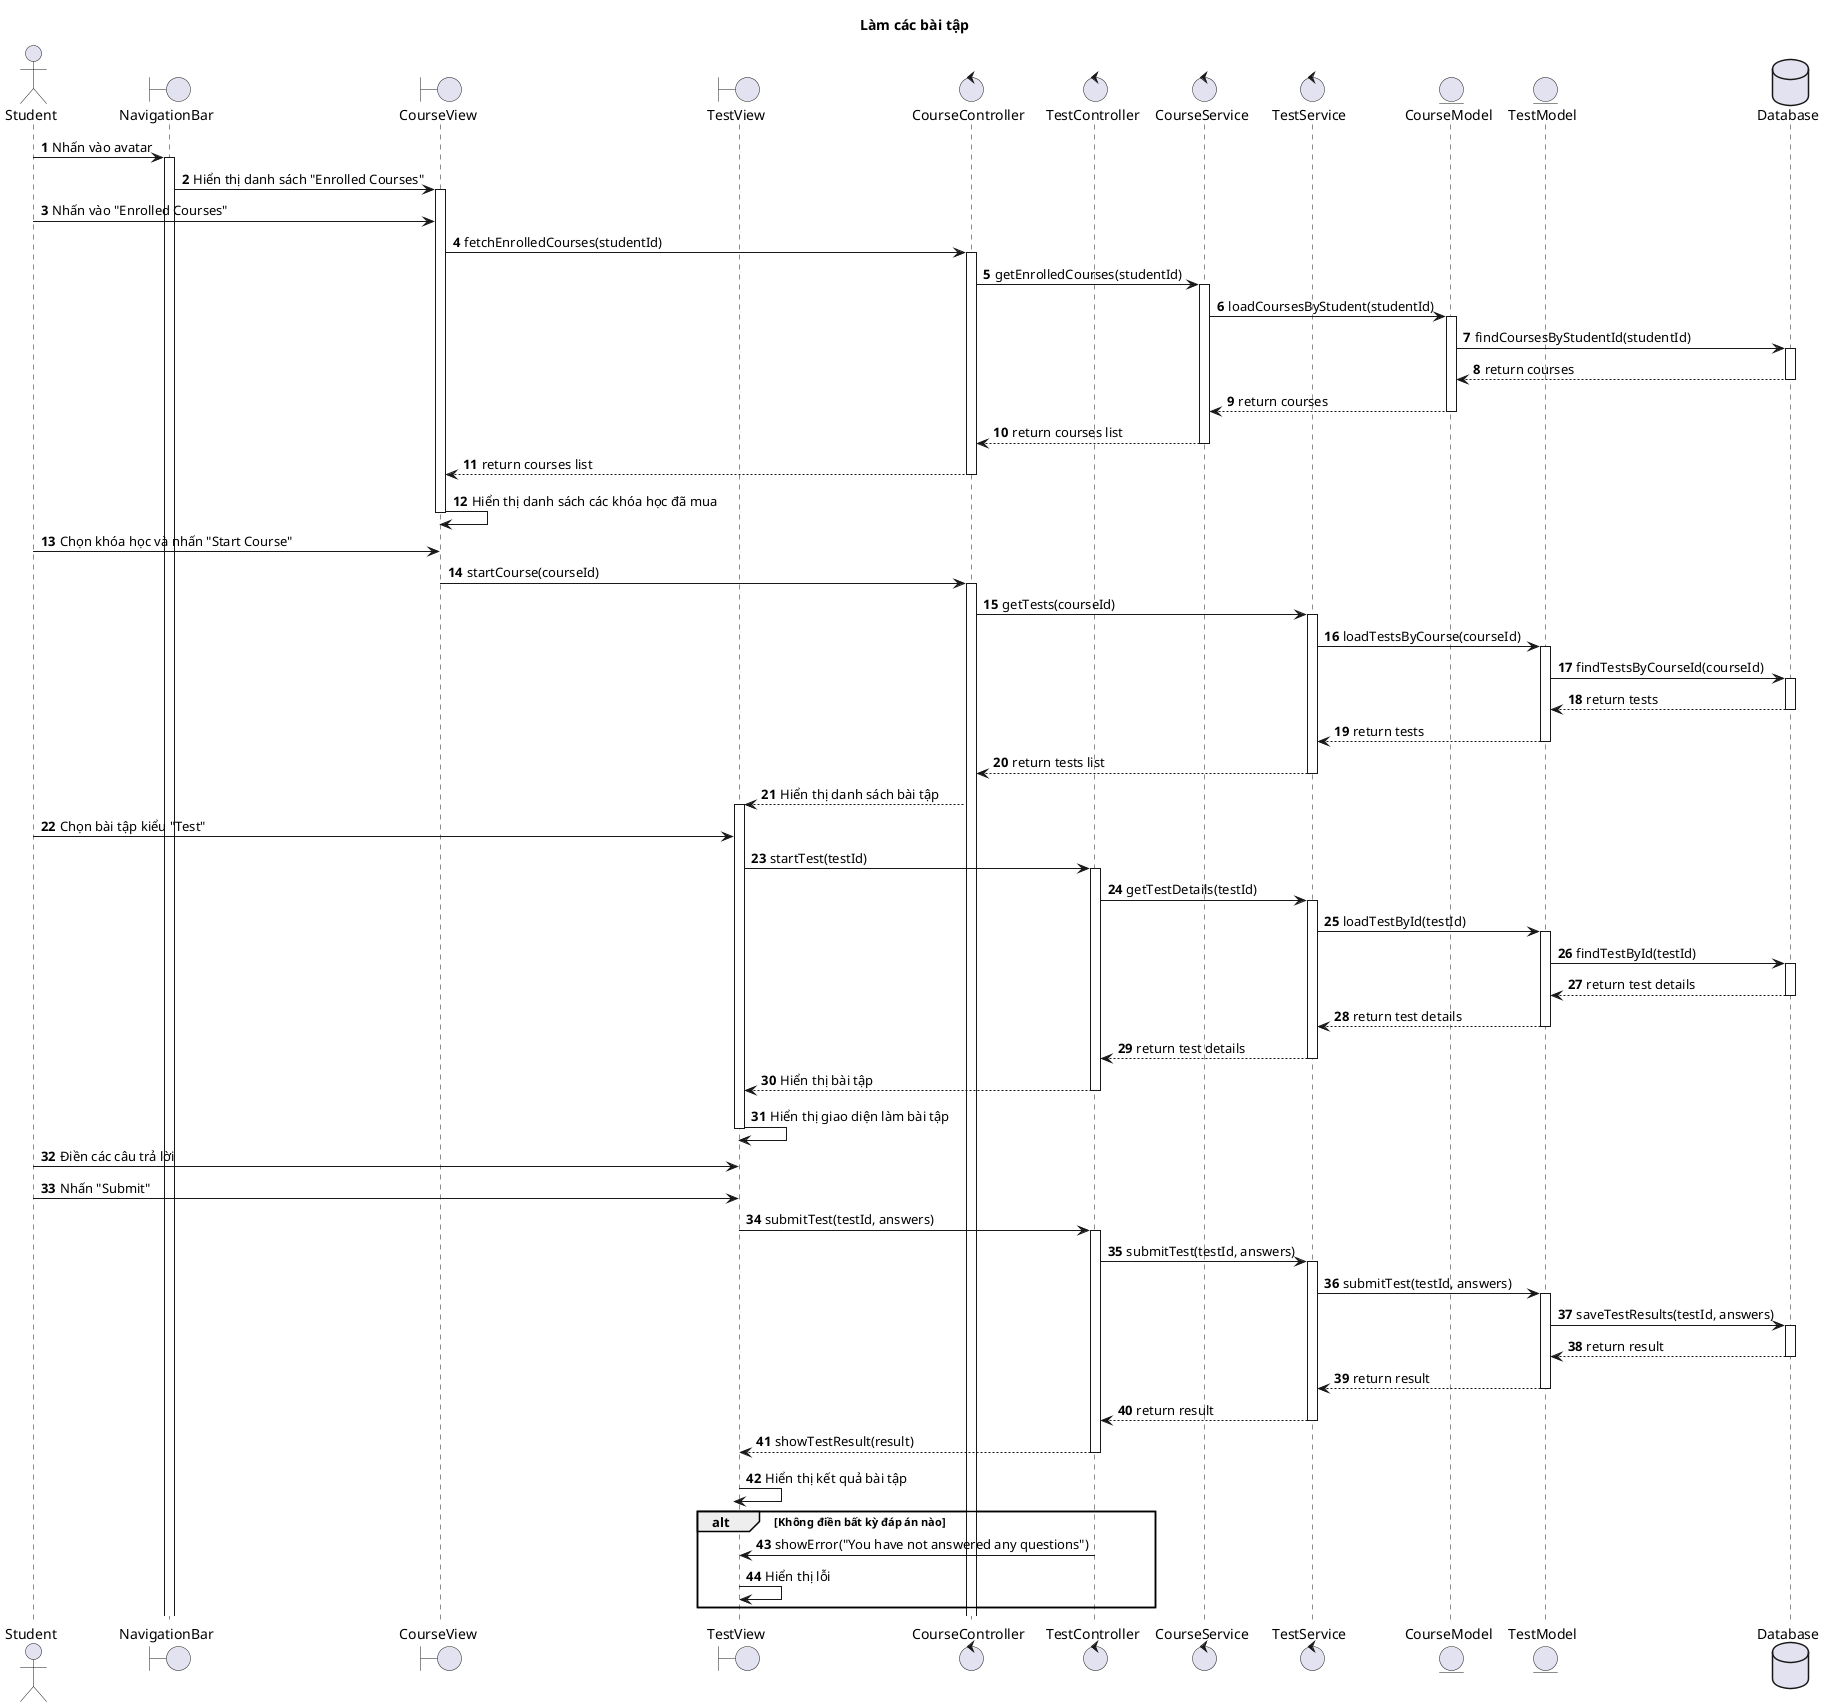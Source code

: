 @startuml
title Làm các bài tập

autonumber

actor Student
boundary NavigationBar
boundary CourseView
boundary TestView
control CourseController
control TestController
control CourseService
control TestService
entity CourseModel
entity TestModel
database Database

Student -> NavigationBar : Nhấn vào avatar
activate NavigationBar
NavigationBar -> CourseView : Hiển thị danh sách "Enrolled Courses"
activate CourseView

Student -> CourseView : Nhấn vào "Enrolled Courses"
CourseView -> CourseController : fetchEnrolledCourses(studentId)
activate CourseController

CourseController -> CourseService : getEnrolledCourses(studentId)
activate CourseService

CourseService -> CourseModel : loadCoursesByStudent(studentId)
activate CourseModel
CourseModel -> Database : findCoursesByStudentId(studentId)
activate Database
Database --> CourseModel : return courses
deactivate Database
CourseModel --> CourseService : return courses
deactivate CourseModel

CourseService --> CourseController : return courses list
deactivate CourseService

CourseController --> CourseView : return courses list
deactivate CourseController

CourseView -> CourseView : Hiển thị danh sách các khóa học đã mua
deactivate CourseView

Student -> CourseView : Chọn khóa học và nhấn "Start Course"
CourseView -> CourseController : startCourse(courseId)
activate CourseController

CourseController -> TestService : getTests(courseId)
activate TestService

TestService -> TestModel : loadTestsByCourse(courseId)
activate TestModel
TestModel -> Database : findTestsByCourseId(courseId)
activate Database
Database --> TestModel : return tests
deactivate Database
TestModel --> TestService : return tests
deactivate TestModel

TestService --> CourseController : return tests list
deactivate TestService

CourseController --> TestView : Hiển thị danh sách bài tập
activate TestView

Student -> TestView : Chọn bài tập kiểu "Test"
TestView -> TestController : startTest(testId)
activate TestController

TestController -> TestService : getTestDetails(testId)
activate TestService

TestService -> TestModel : loadTestById(testId)
activate TestModel
TestModel -> Database : findTestById(testId)
activate Database
Database --> TestModel : return test details
deactivate Database
TestModel --> TestService : return test details
deactivate TestModel

TestService --> TestController : return test details
deactivate TestService

TestController --> TestView : Hiển thị bài tập
deactivate TestController

TestView -> TestView : Hiển thị giao diện làm bài tập
deactivate TestView

Student -> TestView : Điền các câu trả lời
Student -> TestView : Nhấn "Submit"
TestView -> TestController : submitTest(testId, answers)
activate TestController

TestController -> TestService : submitTest(testId, answers)
activate TestService

TestService -> TestModel : submitTest(testId, answers)
activate TestModel
TestModel -> Database : saveTestResults(testId, answers)
activate Database
Database --> TestModel : return result
deactivate Database
TestModel --> TestService : return result
deactivate TestModel

TestService --> TestController : return result
deactivate TestService

TestController --> TestView : showTestResult(result)
deactivate TestController

TestView -> TestView : Hiển thị kết quả bài tập
deactivate TestView

alt Không điền bất kỳ đáp án nào
    TestController -> TestView : showError("You have not answered any questions")
    TestView -> TestView : Hiển thị lỗi
end

@enduml
